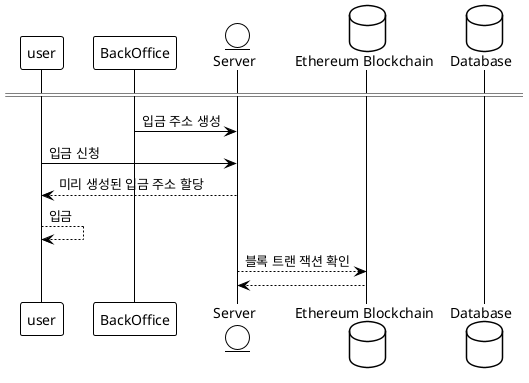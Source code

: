 @startuml
'https://plantuml.com/sequence-diagram


!theme plain

participant user
participant BackOffice
entity "Server" as server
database "Ethereum Blockchain" as Blockchain
database "Database" as DB



==  ==
BackOffice -> server : 입금 주소 생성


user -> server : 입금 신청
server --> user : 미리 생성된 입금 주소 할당

user --> user : 입금


server --> Blockchain : 블록 트랜 잭션 확인
Blockchain --> server :

@enduml